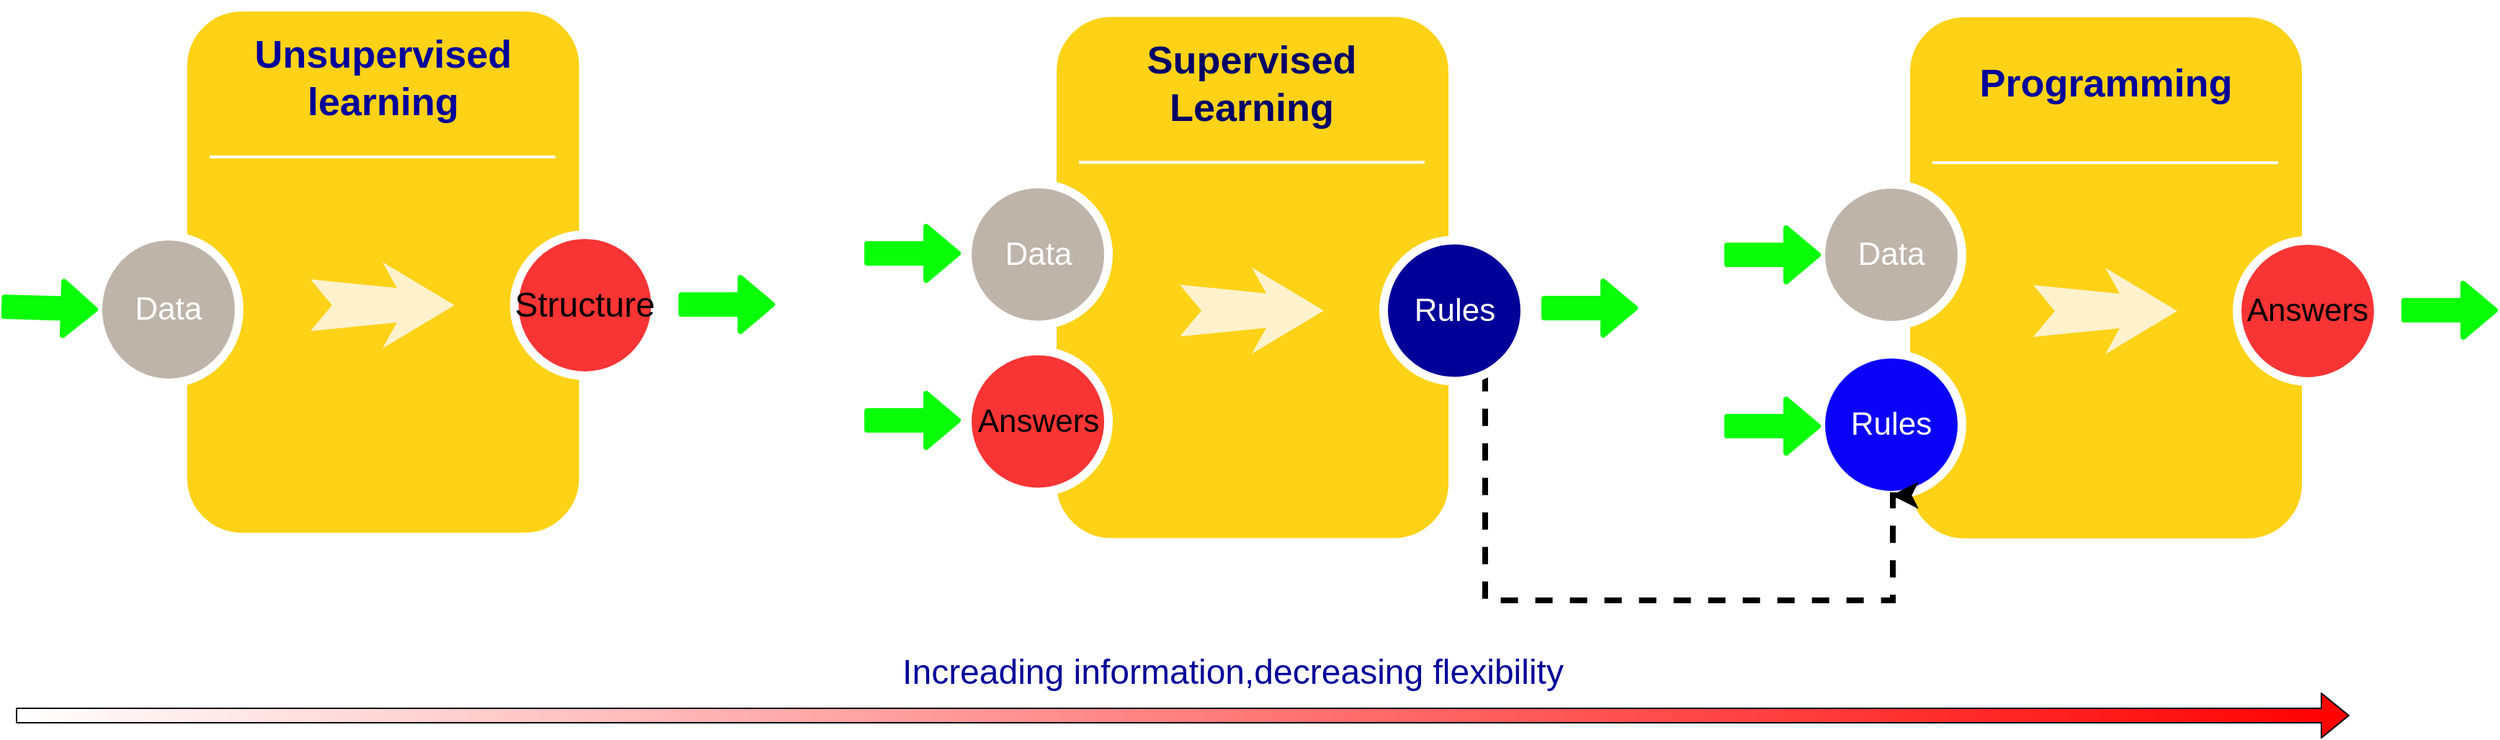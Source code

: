 <mxfile pages="1" version="11.2.8" type="device"><diagram name="Page-1" id="12e1b939-464a-85fe-373e-61e167be1490"><mxGraphModel dx="2135" dy="1195" grid="1" gridSize="10" guides="1" tooltips="1" connect="1" arrows="1" fold="1" page="1" pageScale="1.5" pageWidth="1169" pageHeight="826" background="#ffffff" math="0" shadow="0"><root><mxCell id="0"/><mxCell id="1" parent="0"/><mxCell id="60da8b9f42644d3a-2" value="" style="whiteSpace=wrap;html=1;rounded=1;shadow=0;strokeWidth=8;fontSize=20;align=center;fillColor=#FED217;strokeColor=#FFFFFF;" parent="1" vertex="1"><mxGeometry x="1341" y="241" width="280" height="370" as="geometry"/></mxCell><mxCell id="60da8b9f42644d3a-3" value="&lt;font color=&quot;#000099&quot;&gt;Programming&lt;/font&gt;" style="text;html=1;strokeColor=none;fillColor=none;align=center;verticalAlign=middle;whiteSpace=wrap;rounded=0;shadow=0;fontSize=27;fontColor=#FFFFFF;fontStyle=1" parent="1" vertex="1"><mxGeometry x="1340.5" y="261" width="280" height="60" as="geometry"/></mxCell><mxCell id="60da8b9f42644d3a-6" value="" style="line;strokeWidth=2;html=1;rounded=0;shadow=0;fontSize=27;align=center;fillColor=none;strokeColor=#FFFFFF;" parent="1" vertex="1"><mxGeometry x="1360.5" y="341" width="240" height="10" as="geometry"/></mxCell><mxCell id="60da8b9f42644d3a-8" value="&lt;font style=&quot;font-size: 22px&quot;&gt;Data&lt;/font&gt;" style="ellipse;whiteSpace=wrap;html=1;rounded=0;shadow=0;strokeWidth=6;fontSize=14;align=center;fillColor=#BFB4A9;strokeColor=#FFFFFF;fontColor=#FFFFFF;" parent="1" vertex="1"><mxGeometry x="1283" y="361" width="98" height="98" as="geometry"/></mxCell><mxCell id="60da8b9f42644d3a-9" value="" style="html=1;shadow=0;dashed=0;align=center;verticalAlign=middle;shape=mxgraph.arrows2.stylisedArrow;dy=0.6;dx=40;notch=15;feather=0.4;rounded=0;strokeWidth=1;fontSize=27;strokeColor=none;fillColor=#fff2cc;" parent="1" vertex="1"><mxGeometry x="1430.5" y="419" width="100" height="60" as="geometry"/></mxCell><mxCell id="iAm9Ja96z9UzFi3CGEBN-3" value="&lt;div style=&quot;font-size: 22px&quot;&gt;&lt;font color=&quot;#FFFFFF&quot;&gt;Rules&lt;/font&gt;&lt;/div&gt;" style="ellipse;whiteSpace=wrap;html=1;rounded=0;shadow=0;strokeWidth=6;fontSize=14;align=center;fillColor=#0B02F8;strokeColor=#FFFFFF;" parent="1" vertex="1"><mxGeometry x="1283" y="479" width="98" height="98" as="geometry"/></mxCell><mxCell id="iAm9Ja96z9UzFi3CGEBN-4" value="&lt;font style=&quot;font-size: 22px&quot;&gt;Answers&lt;/font&gt;" style="ellipse;whiteSpace=wrap;html=1;rounded=0;shadow=0;strokeWidth=6;fontSize=14;align=center;fillColor=#F83434;strokeColor=#FFFFFF;" parent="1" vertex="1"><mxGeometry x="1572" y="400" width="98" height="98" as="geometry"/></mxCell><mxCell id="iAm9Ja96z9UzFi3CGEBN-5" value="" style="whiteSpace=wrap;html=1;rounded=1;shadow=0;strokeWidth=8;fontSize=20;align=center;fillColor=#FED217;strokeColor=#FFFFFF;" parent="1" vertex="1"><mxGeometry x="748.5" y="240.786" width="280" height="370" as="geometry"/></mxCell><mxCell id="iAm9Ja96z9UzFi3CGEBN-7" value="&lt;div&gt;&lt;font color=&quot;#000066&quot;&gt;Supervised&lt;/font&gt;&lt;/div&gt;&lt;div&gt;&lt;font color=&quot;#000066&quot;&gt;Learning&lt;br&gt;&lt;/font&gt;&lt;/div&gt;" style="text;html=1;strokeColor=none;fillColor=none;align=center;verticalAlign=middle;whiteSpace=wrap;rounded=0;shadow=0;fontSize=27;fontColor=#FFFFFF;fontStyle=1" parent="1" vertex="1"><mxGeometry x="748" y="260.786" width="280" height="60" as="geometry"/></mxCell><mxCell id="iAm9Ja96z9UzFi3CGEBN-8" value="" style="line;strokeWidth=2;html=1;rounded=0;shadow=0;fontSize=27;align=center;fillColor=none;strokeColor=#FFFFFF;" parent="1" vertex="1"><mxGeometry x="768" y="340.786" width="240" height="10" as="geometry"/></mxCell><mxCell id="iAm9Ja96z9UzFi3CGEBN-9" value="&lt;font style=&quot;font-size: 22px&quot;&gt;Data&lt;/font&gt;" style="ellipse;whiteSpace=wrap;html=1;rounded=0;shadow=0;strokeWidth=6;fontSize=14;align=center;fillColor=#BFB4A9;strokeColor=#FFFFFF;fontColor=#FFFFFF;" parent="1" vertex="1"><mxGeometry x="690.5" y="360.786" width="98" height="98" as="geometry"/></mxCell><mxCell id="iAm9Ja96z9UzFi3CGEBN-10" value="" style="html=1;shadow=0;dashed=0;align=center;verticalAlign=middle;shape=mxgraph.arrows2.stylisedArrow;dy=0.6;dx=40;notch=15;feather=0.4;rounded=0;strokeWidth=1;fontSize=27;strokeColor=none;fillColor=#fff2cc;" parent="1" vertex="1"><mxGeometry x="838" y="418.786" width="100" height="60" as="geometry"/></mxCell><mxCell id="iAm9Ja96z9UzFi3CGEBN-11" value="&lt;font style=&quot;font-size: 22px&quot;&gt;Answers&lt;/font&gt;" style="ellipse;whiteSpace=wrap;html=1;rounded=0;shadow=0;strokeWidth=6;fontSize=14;align=center;fillColor=#F83434;strokeColor=#FFFFFF;" parent="1" vertex="1"><mxGeometry x="690.5" y="476.786" width="98" height="98" as="geometry"/></mxCell><mxCell id="iAm9Ja96z9UzFi3CGEBN-14" style="edgeStyle=orthogonalEdgeStyle;rounded=0;orthogonalLoop=1;jettySize=auto;html=1;entryX=0.5;entryY=1;entryDx=0;entryDy=0;strokeWidth=4;dashed=1;" parent="1" source="iAm9Ja96z9UzFi3CGEBN-12" target="iAm9Ja96z9UzFi3CGEBN-3" edge="1"><mxGeometry relative="1" as="geometry"><Array as="points"><mxPoint x="1050" y="650"/><mxPoint x="1333" y="650"/></Array></mxGeometry></mxCell><mxCell id="iAm9Ja96z9UzFi3CGEBN-12" value="&lt;font style=&quot;font-size: 22px&quot; color=&quot;#FFFFFF&quot;&gt;Rules&lt;/font&gt;" style="ellipse;whiteSpace=wrap;html=1;rounded=0;shadow=0;strokeWidth=6;fontSize=14;align=center;fillColor=#000099;strokeColor=#FFFFFF;" parent="1" vertex="1"><mxGeometry x="979.5" y="399.786" width="98" height="98" as="geometry"/></mxCell><mxCell id="iAm9Ja96z9UzFi3CGEBN-15" value="" style="shape=flexArrow;endArrow=classic;html=1;strokeWidth=4;entryX=0;entryY=0.5;entryDx=0;entryDy=0;fillColor=#08FF08;strokeColor=#08FF08;" parent="1" target="60da8b9f42644d3a-8" edge="1"><mxGeometry width="50" height="50" relative="1" as="geometry"><mxPoint x="1216" y="410" as="sourcePoint"/><mxPoint x="986" y="421" as="targetPoint"/></mxGeometry></mxCell><mxCell id="iAm9Ja96z9UzFi3CGEBN-16" value="" style="shape=flexArrow;endArrow=classic;html=1;strokeWidth=4;entryX=0;entryY=0.5;entryDx=0;entryDy=0;fillColor=#08FF08;strokeColor=#08FF08;" parent="1" edge="1"><mxGeometry width="50" height="50" relative="1" as="geometry"><mxPoint x="1216" y="529" as="sourcePoint"/><mxPoint x="1283.0" y="529" as="targetPoint"/></mxGeometry></mxCell><mxCell id="iAm9Ja96z9UzFi3CGEBN-17" value="" style="shape=flexArrow;endArrow=classic;html=1;strokeWidth=4;entryX=0;entryY=0.5;entryDx=0;entryDy=0;fillColor=#08FF08;strokeColor=#08FF08;" parent="1" edge="1"><mxGeometry width="50" height="50" relative="1" as="geometry"><mxPoint x="619" y="409" as="sourcePoint"/><mxPoint x="686.0" y="409" as="targetPoint"/></mxGeometry></mxCell><mxCell id="iAm9Ja96z9UzFi3CGEBN-18" value="" style="shape=flexArrow;endArrow=classic;html=1;strokeWidth=4;entryX=0;entryY=0.5;entryDx=0;entryDy=0;fillColor=#08FF08;strokeColor=#08FF08;" parent="1" edge="1"><mxGeometry width="50" height="50" relative="1" as="geometry"><mxPoint x="619" y="525" as="sourcePoint"/><mxPoint x="686.0" y="525" as="targetPoint"/></mxGeometry></mxCell><mxCell id="iAm9Ja96z9UzFi3CGEBN-19" value="" style="shape=flexArrow;endArrow=classic;html=1;strokeWidth=4;entryX=0;entryY=0.5;entryDx=0;entryDy=0;fillColor=#08FF08;strokeColor=#08FF08;" parent="1" edge="1"><mxGeometry width="50" height="50" relative="1" as="geometry"><mxPoint x="1089" y="447" as="sourcePoint"/><mxPoint x="1156.0" y="447" as="targetPoint"/></mxGeometry></mxCell><mxCell id="iAm9Ja96z9UzFi3CGEBN-20" value="" style="shape=flexArrow;endArrow=classic;html=1;strokeWidth=4;entryX=0;entryY=0.5;entryDx=0;entryDy=0;fillColor=#08FF08;strokeColor=#08FF08;" parent="1" edge="1"><mxGeometry width="50" height="50" relative="1" as="geometry"><mxPoint x="1686" y="448.5" as="sourcePoint"/><mxPoint x="1753.0" y="448.5" as="targetPoint"/></mxGeometry></mxCell><mxCell id="xAjSX0gMkbw_f8v2_IQ8-1" value="" style="whiteSpace=wrap;html=1;rounded=1;shadow=0;strokeWidth=8;fontSize=20;align=center;fillColor=#FED217;strokeColor=#FFFFFF;" vertex="1" parent="1"><mxGeometry x="145" y="237" width="280" height="370" as="geometry"/></mxCell><mxCell id="xAjSX0gMkbw_f8v2_IQ8-2" value="Unsupervised&lt;br&gt;&lt;div&gt;learning&lt;/div&gt;" style="text;html=1;strokeColor=none;fillColor=none;align=center;verticalAlign=middle;whiteSpace=wrap;rounded=0;shadow=0;fontSize=27;fontColor=#000099;fontStyle=1" vertex="1" parent="1"><mxGeometry x="144.5" y="257" width="280" height="60" as="geometry"/></mxCell><mxCell id="xAjSX0gMkbw_f8v2_IQ8-3" value="" style="line;strokeWidth=2;html=1;rounded=0;shadow=0;fontSize=27;align=center;fillColor=none;strokeColor=#FFFFFF;" vertex="1" parent="1"><mxGeometry x="164.5" y="337" width="240" height="10" as="geometry"/></mxCell><mxCell id="xAjSX0gMkbw_f8v2_IQ8-4" value="&lt;font style=&quot;font-size: 22px&quot;&gt;Data&lt;/font&gt;" style="ellipse;whiteSpace=wrap;html=1;rounded=0;shadow=0;strokeWidth=6;fontSize=14;align=center;fillColor=#BFB4A9;strokeColor=#FFFFFF;fontColor=#FFFFFF;" vertex="1" parent="1"><mxGeometry x="87" y="397" width="98" height="102" as="geometry"/></mxCell><mxCell id="xAjSX0gMkbw_f8v2_IQ8-5" value="" style="html=1;shadow=0;dashed=0;align=center;verticalAlign=middle;shape=mxgraph.arrows2.stylisedArrow;dy=0.6;dx=40;notch=15;feather=0.4;rounded=0;strokeWidth=1;fontSize=27;strokeColor=none;fillColor=#fff2cc;" vertex="1" parent="1"><mxGeometry x="234.5" y="415" width="100" height="60" as="geometry"/></mxCell><mxCell id="xAjSX0gMkbw_f8v2_IQ8-7" value="&lt;div style=&quot;font-size: 24px&quot;&gt;Structure&lt;/div&gt;" style="ellipse;whiteSpace=wrap;html=1;rounded=0;shadow=0;strokeWidth=6;fontSize=14;align=center;fillColor=#F83434;strokeColor=#FFFFFF;" vertex="1" parent="1"><mxGeometry x="376" y="396" width="98" height="98" as="geometry"/></mxCell><mxCell id="xAjSX0gMkbw_f8v2_IQ8-8" value="" style="shape=flexArrow;endArrow=classic;html=1;strokeWidth=4;entryX=0;entryY=0.5;entryDx=0;entryDy=0;fillColor=#08FF08;strokeColor=#08FF08;" edge="1" parent="1" target="xAjSX0gMkbw_f8v2_IQ8-4"><mxGeometry width="50" height="50" relative="1" as="geometry"><mxPoint x="20" y="446" as="sourcePoint"/><mxPoint x="-210" y="457" as="targetPoint"/></mxGeometry></mxCell><mxCell id="xAjSX0gMkbw_f8v2_IQ8-10" value="" style="shape=flexArrow;endArrow=classic;html=1;strokeWidth=4;entryX=0;entryY=0.5;entryDx=0;entryDy=0;fillColor=#08FF08;strokeColor=#08FF08;" edge="1" parent="1"><mxGeometry width="50" height="50" relative="1" as="geometry"><mxPoint x="490" y="444.5" as="sourcePoint"/><mxPoint x="557.0" y="444.5" as="targetPoint"/></mxGeometry></mxCell><mxCell id="xAjSX0gMkbw_f8v2_IQ8-11" value="" style="shape=flexArrow;endArrow=classic;html=1;fontColor=#000099;fillColor=#ffffff;gradientColor=#FF0000;gradientDirection=east;" edge="1" parent="1"><mxGeometry width="50" height="50" relative="1" as="geometry"><mxPoint x="30" y="730" as="sourcePoint"/><mxPoint x="1650" y="730" as="targetPoint"/></mxGeometry></mxCell><mxCell id="xAjSX0gMkbw_f8v2_IQ8-13" value="&lt;font style=&quot;font-size: 24px&quot;&gt;Increading information,decreasing flexibility&lt;br&gt;&lt;/font&gt;" style="text;html=1;strokeColor=none;fillColor=none;align=center;verticalAlign=middle;whiteSpace=wrap;rounded=0;fontColor=#000099;" vertex="1" parent="1"><mxGeometry x="535" y="690" width="680" height="20" as="geometry"/></mxCell></root></mxGraphModel></diagram></mxfile>